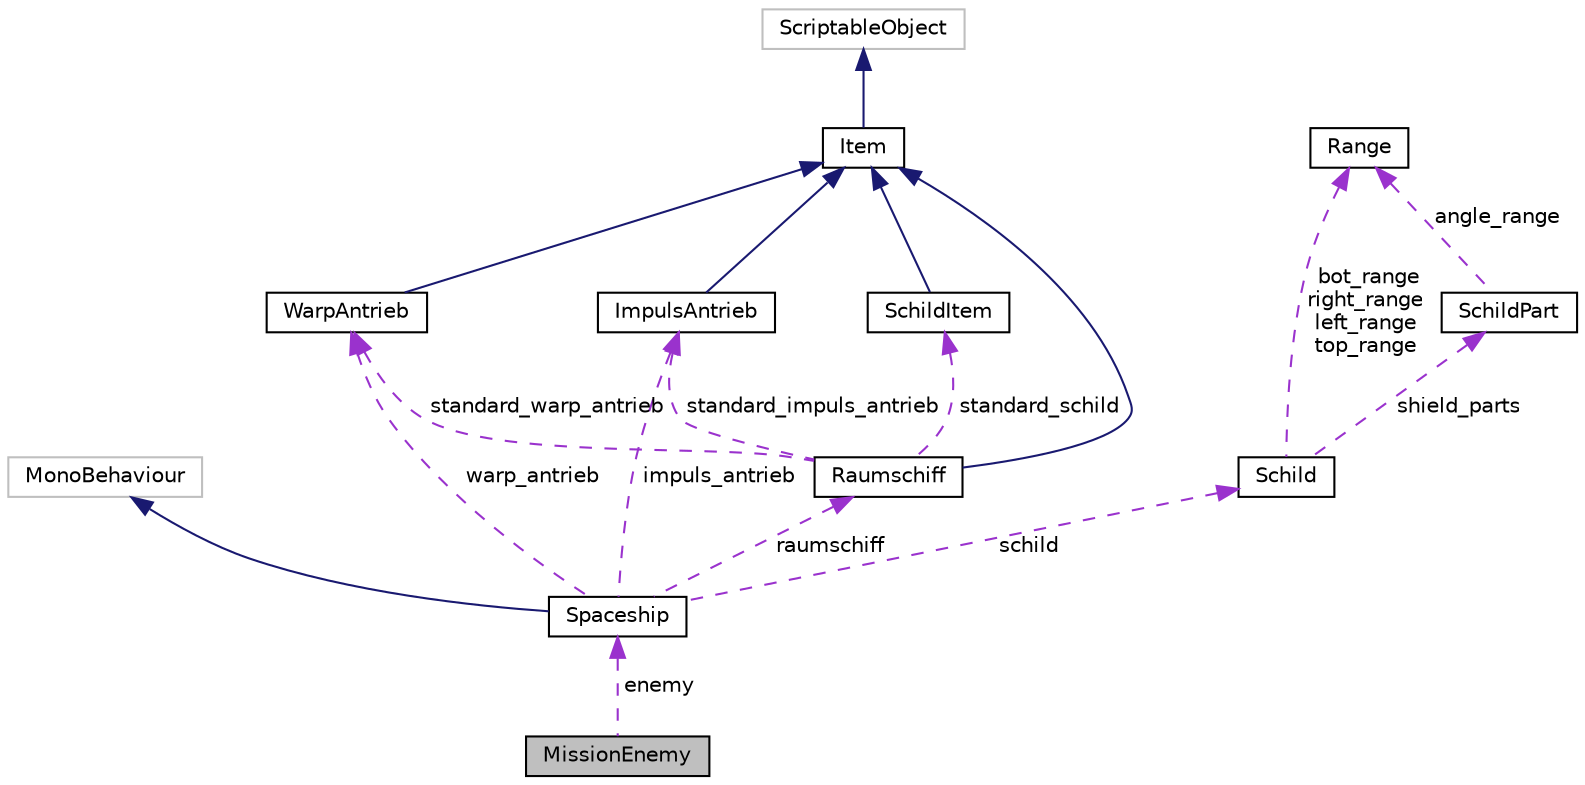 digraph "MissionEnemy"
{
  edge [fontname="Helvetica",fontsize="10",labelfontname="Helvetica",labelfontsize="10"];
  node [fontname="Helvetica",fontsize="10",shape=record];
  Node1 [label="MissionEnemy",height=0.2,width=0.4,color="black", fillcolor="grey75", style="filled", fontcolor="black"];
  Node2 -> Node1 [dir="back",color="darkorchid3",fontsize="10",style="dashed",label=" enemy" ,fontname="Helvetica"];
  Node2 [label="Spaceship",height=0.2,width=0.4,color="black", fillcolor="white", style="filled",URL="$class_spaceship.html"];
  Node3 -> Node2 [dir="back",color="midnightblue",fontsize="10",style="solid",fontname="Helvetica"];
  Node3 [label="MonoBehaviour",height=0.2,width=0.4,color="grey75", fillcolor="white", style="filled"];
  Node4 -> Node2 [dir="back",color="darkorchid3",fontsize="10",style="dashed",label=" impuls_antrieb" ,fontname="Helvetica"];
  Node4 [label="ImpulsAntrieb",height=0.2,width=0.4,color="black", fillcolor="white", style="filled",URL="$class_impuls_antrieb.html"];
  Node5 -> Node4 [dir="back",color="midnightblue",fontsize="10",style="solid",fontname="Helvetica"];
  Node5 [label="Item",height=0.2,width=0.4,color="black", fillcolor="white", style="filled",URL="$class_item.html"];
  Node6 -> Node5 [dir="back",color="midnightblue",fontsize="10",style="solid",fontname="Helvetica"];
  Node6 [label="ScriptableObject",height=0.2,width=0.4,color="grey75", fillcolor="white", style="filled"];
  Node7 -> Node2 [dir="back",color="darkorchid3",fontsize="10",style="dashed",label=" warp_antrieb" ,fontname="Helvetica"];
  Node7 [label="WarpAntrieb",height=0.2,width=0.4,color="black", fillcolor="white", style="filled",URL="$class_warp_antrieb.html"];
  Node5 -> Node7 [dir="back",color="midnightblue",fontsize="10",style="solid",fontname="Helvetica"];
  Node8 -> Node2 [dir="back",color="darkorchid3",fontsize="10",style="dashed",label=" schild" ,fontname="Helvetica"];
  Node8 [label="Schild",height=0.2,width=0.4,color="black", fillcolor="white", style="filled",URL="$class_schild.html"];
  Node9 -> Node8 [dir="back",color="darkorchid3",fontsize="10",style="dashed",label=" bot_range\nright_range\nleft_range\ntop_range" ,fontname="Helvetica"];
  Node9 [label="Range",height=0.2,width=0.4,color="black", fillcolor="white", style="filled",URL="$class_range.html"];
  Node10 -> Node8 [dir="back",color="darkorchid3",fontsize="10",style="dashed",label=" shield_parts" ,fontname="Helvetica"];
  Node10 [label="SchildPart",height=0.2,width=0.4,color="black", fillcolor="white", style="filled",URL="$class_schild_part.html"];
  Node9 -> Node10 [dir="back",color="darkorchid3",fontsize="10",style="dashed",label=" angle_range" ,fontname="Helvetica"];
  Node11 -> Node2 [dir="back",color="darkorchid3",fontsize="10",style="dashed",label=" raumschiff" ,fontname="Helvetica"];
  Node11 [label="Raumschiff",height=0.2,width=0.4,color="black", fillcolor="white", style="filled",URL="$class_raumschiff.html"];
  Node5 -> Node11 [dir="back",color="midnightblue",fontsize="10",style="solid",fontname="Helvetica"];
  Node4 -> Node11 [dir="back",color="darkorchid3",fontsize="10",style="dashed",label=" standard_impuls_antrieb" ,fontname="Helvetica"];
  Node7 -> Node11 [dir="back",color="darkorchid3",fontsize="10",style="dashed",label=" standard_warp_antrieb" ,fontname="Helvetica"];
  Node12 -> Node11 [dir="back",color="darkorchid3",fontsize="10",style="dashed",label=" standard_schild" ,fontname="Helvetica"];
  Node12 [label="SchildItem",height=0.2,width=0.4,color="black", fillcolor="white", style="filled",URL="$class_schild_item.html"];
  Node5 -> Node12 [dir="back",color="midnightblue",fontsize="10",style="solid",fontname="Helvetica"];
}
